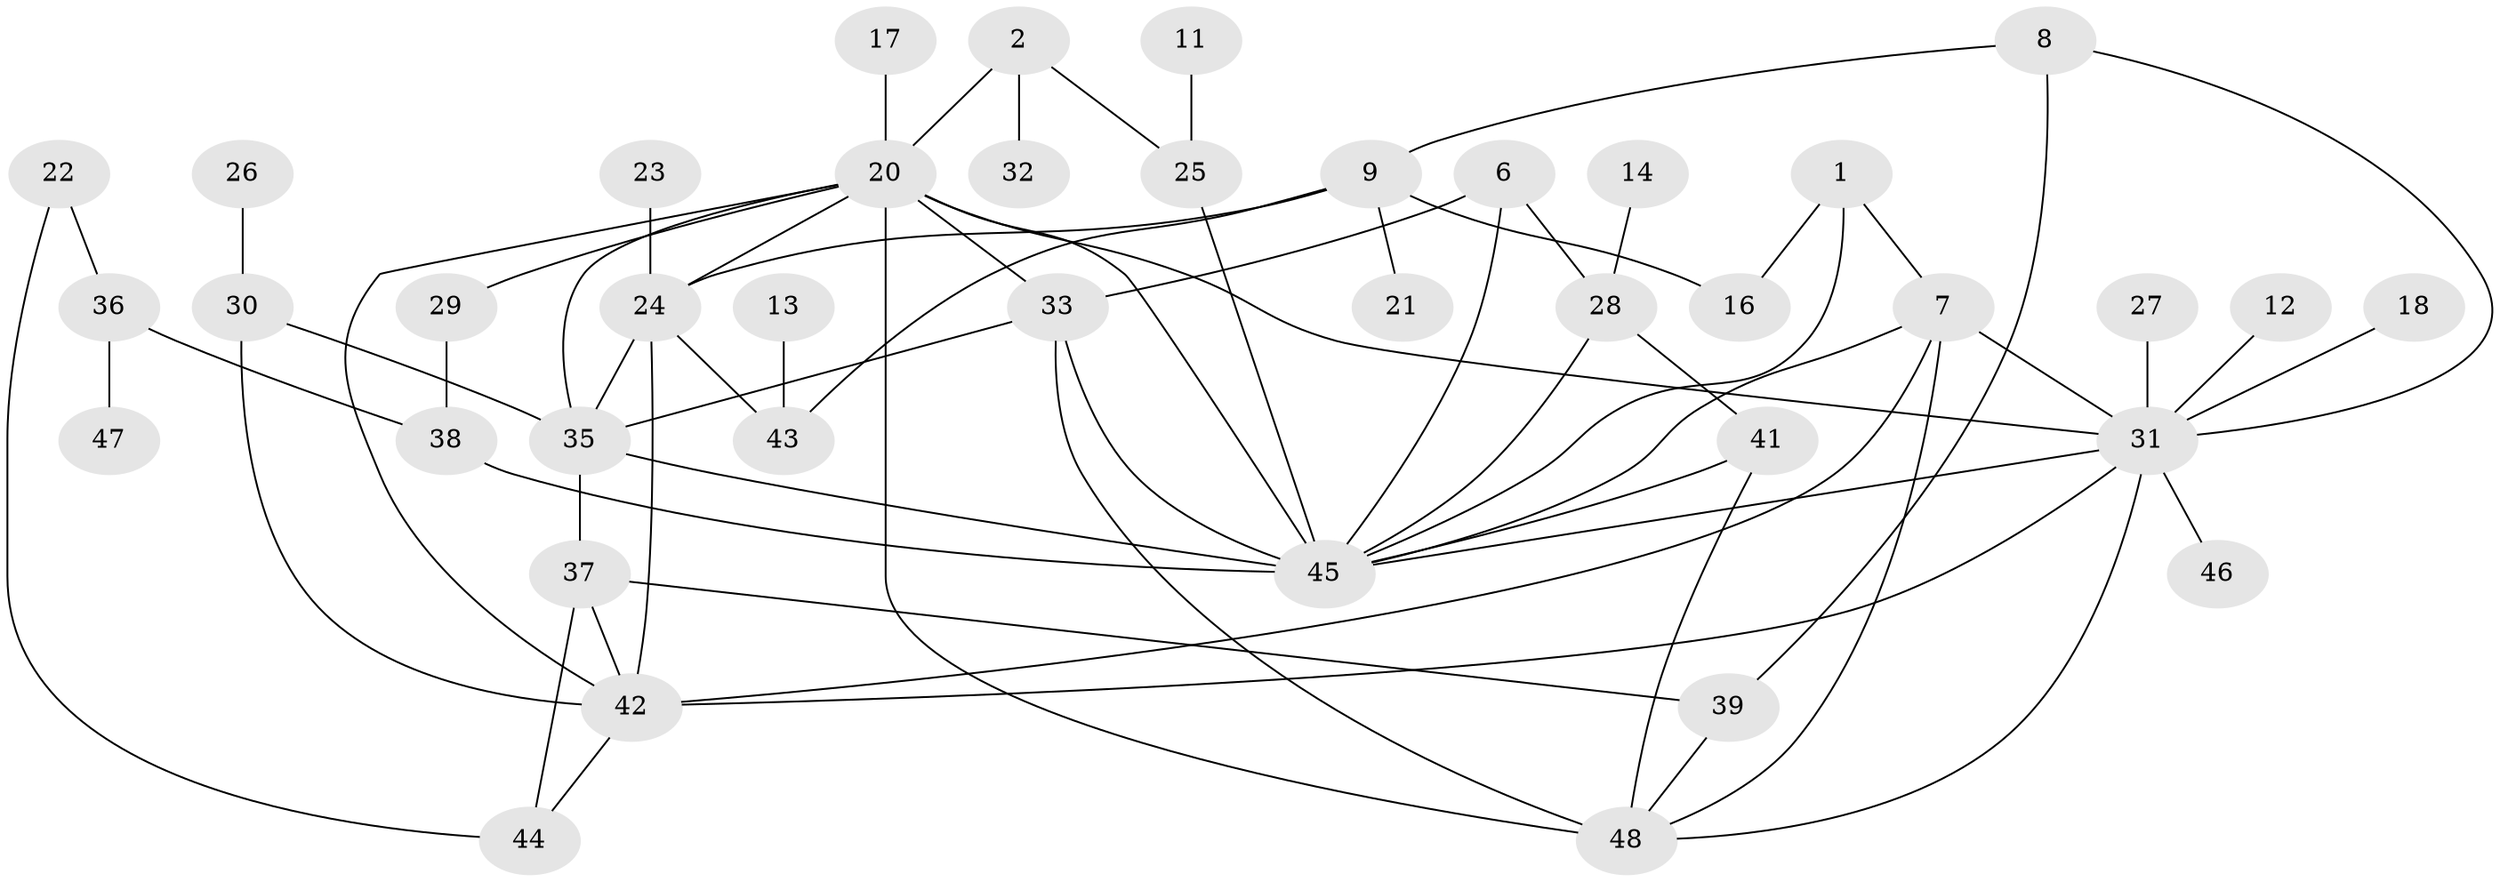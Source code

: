 // original degree distribution, {2: 0.25263157894736843, 3: 0.16842105263157894, 1: 0.24210526315789474, 4: 0.14736842105263157, 5: 0.07368421052631578, 0: 0.06315789473684211, 7: 0.021052631578947368, 6: 0.031578947368421054}
// Generated by graph-tools (version 1.1) at 2025/35/03/04/25 23:35:56]
// undirected, 40 vertices, 67 edges
graph export_dot {
  node [color=gray90,style=filled];
  1;
  2;
  6;
  7;
  8;
  9;
  11;
  12;
  13;
  14;
  16;
  17;
  18;
  20;
  21;
  22;
  23;
  24;
  25;
  26;
  27;
  28;
  29;
  30;
  31;
  32;
  33;
  35;
  36;
  37;
  38;
  39;
  41;
  42;
  43;
  44;
  45;
  46;
  47;
  48;
  1 -- 7 [weight=1.0];
  1 -- 16 [weight=1.0];
  1 -- 45 [weight=1.0];
  2 -- 20 [weight=2.0];
  2 -- 25 [weight=1.0];
  2 -- 32 [weight=2.0];
  6 -- 28 [weight=1.0];
  6 -- 33 [weight=1.0];
  6 -- 45 [weight=1.0];
  7 -- 31 [weight=2.0];
  7 -- 42 [weight=1.0];
  7 -- 45 [weight=1.0];
  7 -- 48 [weight=1.0];
  8 -- 9 [weight=1.0];
  8 -- 31 [weight=1.0];
  8 -- 39 [weight=1.0];
  9 -- 16 [weight=1.0];
  9 -- 21 [weight=1.0];
  9 -- 24 [weight=1.0];
  9 -- 43 [weight=1.0];
  11 -- 25 [weight=1.0];
  12 -- 31 [weight=1.0];
  13 -- 43 [weight=1.0];
  14 -- 28 [weight=1.0];
  17 -- 20 [weight=1.0];
  18 -- 31 [weight=1.0];
  20 -- 24 [weight=2.0];
  20 -- 29 [weight=1.0];
  20 -- 31 [weight=1.0];
  20 -- 33 [weight=1.0];
  20 -- 35 [weight=1.0];
  20 -- 42 [weight=1.0];
  20 -- 45 [weight=1.0];
  20 -- 48 [weight=2.0];
  22 -- 36 [weight=1.0];
  22 -- 44 [weight=1.0];
  23 -- 24 [weight=1.0];
  24 -- 35 [weight=1.0];
  24 -- 42 [weight=1.0];
  24 -- 43 [weight=1.0];
  25 -- 45 [weight=1.0];
  26 -- 30 [weight=1.0];
  27 -- 31 [weight=1.0];
  28 -- 41 [weight=1.0];
  28 -- 45 [weight=1.0];
  29 -- 38 [weight=1.0];
  30 -- 35 [weight=1.0];
  30 -- 42 [weight=1.0];
  31 -- 42 [weight=1.0];
  31 -- 45 [weight=1.0];
  31 -- 46 [weight=2.0];
  31 -- 48 [weight=1.0];
  33 -- 35 [weight=1.0];
  33 -- 45 [weight=2.0];
  33 -- 48 [weight=1.0];
  35 -- 37 [weight=1.0];
  35 -- 45 [weight=1.0];
  36 -- 38 [weight=1.0];
  36 -- 47 [weight=1.0];
  37 -- 39 [weight=1.0];
  37 -- 42 [weight=1.0];
  37 -- 44 [weight=1.0];
  38 -- 45 [weight=1.0];
  39 -- 48 [weight=1.0];
  41 -- 45 [weight=1.0];
  41 -- 48 [weight=1.0];
  42 -- 44 [weight=1.0];
}

